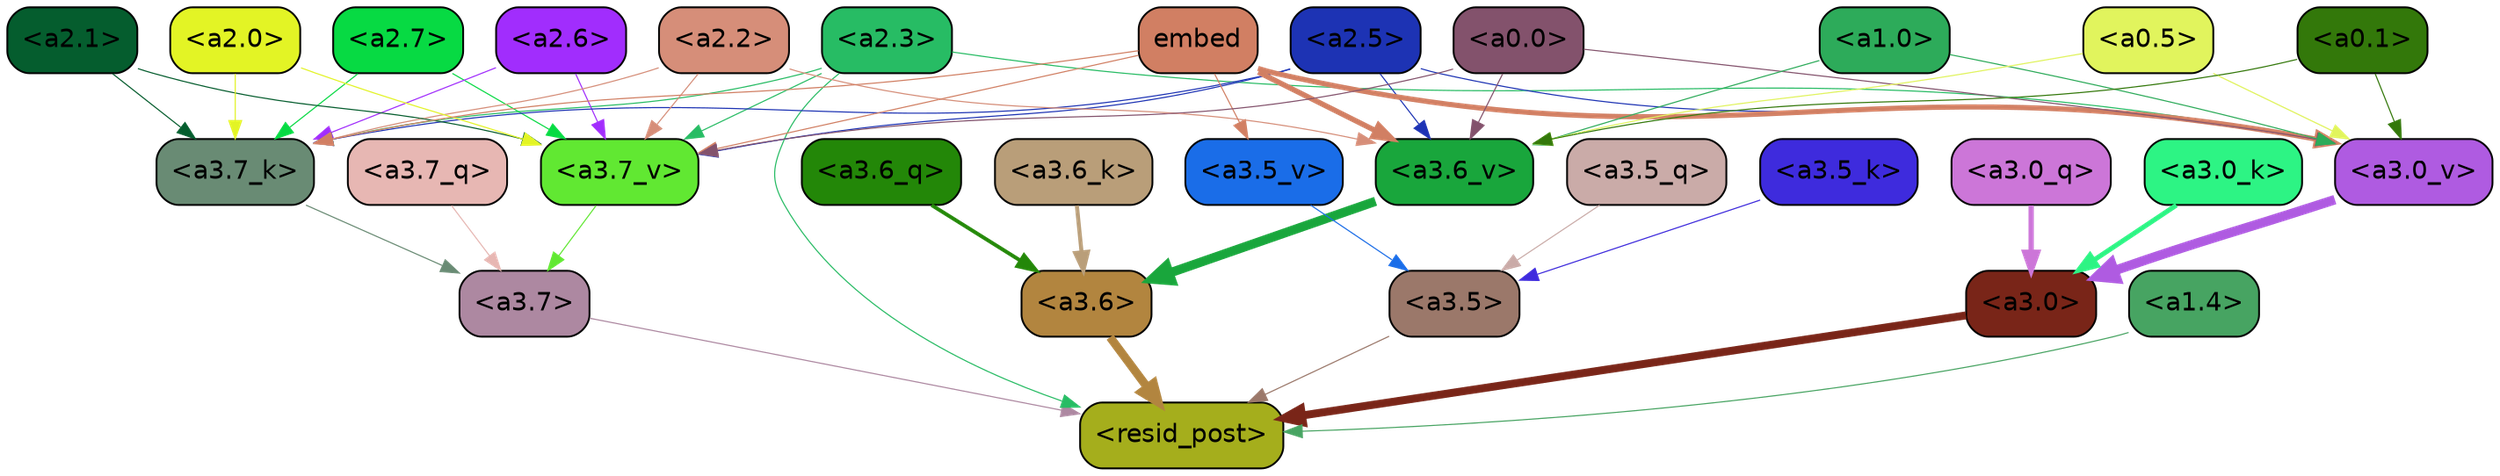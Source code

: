 strict digraph "" {
	graph [bgcolor=transparent,
		layout=dot,
		overlap=false,
		splines=true
	];
	"<a3.7>"	[color=black,
		fillcolor="#ad88a1",
		fontname=Helvetica,
		shape=box,
		style="filled, rounded"];
	"<resid_post>"	[color=black,
		fillcolor="#a5ae1c",
		fontname=Helvetica,
		shape=box,
		style="filled, rounded"];
	"<a3.7>" -> "<resid_post>"	[color="#ad88a1",
		penwidth=0.6];
	"<a3.6>"	[color=black,
		fillcolor="#b2853f",
		fontname=Helvetica,
		shape=box,
		style="filled, rounded"];
	"<a3.6>" -> "<resid_post>"	[color="#b2853f",
		penwidth=4.648244500160217];
	"<a3.5>"	[color=black,
		fillcolor="#9b786a",
		fontname=Helvetica,
		shape=box,
		style="filled, rounded"];
	"<a3.5>" -> "<resid_post>"	[color="#9b786a",
		penwidth=0.6];
	"<a3.0>"	[color=black,
		fillcolor="#792518",
		fontname=Helvetica,
		shape=box,
		style="filled, rounded"];
	"<a3.0>" -> "<resid_post>"	[color="#792518",
		penwidth=4.3288813829422];
	"<a2.3>"	[color=black,
		fillcolor="#27bc64",
		fontname=Helvetica,
		shape=box,
		style="filled, rounded"];
	"<a2.3>" -> "<resid_post>"	[color="#27bc64",
		penwidth=0.6];
	"<a3.7_k>"	[color=black,
		fillcolor="#698b74",
		fontname=Helvetica,
		shape=box,
		style="filled, rounded"];
	"<a2.3>" -> "<a3.7_k>"	[color="#27bc64",
		penwidth=0.6];
	"<a3.7_v>"	[color=black,
		fillcolor="#61e832",
		fontname=Helvetica,
		shape=box,
		style="filled, rounded"];
	"<a2.3>" -> "<a3.7_v>"	[color="#27bc64",
		penwidth=0.6];
	"<a3.0_v>"	[color=black,
		fillcolor="#af5be1",
		fontname=Helvetica,
		shape=box,
		style="filled, rounded"];
	"<a2.3>" -> "<a3.0_v>"	[color="#27bc64",
		penwidth=0.6];
	"<a1.4>"	[color=black,
		fillcolor="#47a462",
		fontname=Helvetica,
		shape=box,
		style="filled, rounded"];
	"<a1.4>" -> "<resid_post>"	[color="#47a462",
		penwidth=0.6];
	"<a3.7_q>"	[color=black,
		fillcolor="#e7b7b3",
		fontname=Helvetica,
		shape=box,
		style="filled, rounded"];
	"<a3.7_q>" -> "<a3.7>"	[color="#e7b7b3",
		penwidth=0.6];
	"<a3.6_q>"	[color=black,
		fillcolor="#238708",
		fontname=Helvetica,
		shape=box,
		style="filled, rounded"];
	"<a3.6_q>" -> "<a3.6>"	[color="#238708",
		penwidth=2.03758105635643];
	"<a3.5_q>"	[color=black,
		fillcolor="#caaba8",
		fontname=Helvetica,
		shape=box,
		style="filled, rounded"];
	"<a3.5_q>" -> "<a3.5>"	[color="#caaba8",
		penwidth=0.6];
	"<a3.0_q>"	[color=black,
		fillcolor="#cc76d8",
		fontname=Helvetica,
		shape=box,
		style="filled, rounded"];
	"<a3.0_q>" -> "<a3.0>"	[color="#cc76d8",
		penwidth=2.8638100624084473];
	"<a3.7_k>" -> "<a3.7>"	[color="#698b74",
		penwidth=0.6];
	"<a3.6_k>"	[color=black,
		fillcolor="#b99e79",
		fontname=Helvetica,
		shape=box,
		style="filled, rounded"];
	"<a3.6_k>" -> "<a3.6>"	[color="#b99e79",
		penwidth=2.174198240041733];
	"<a3.5_k>"	[color=black,
		fillcolor="#3e2bdd",
		fontname=Helvetica,
		shape=box,
		style="filled, rounded"];
	"<a3.5_k>" -> "<a3.5>"	[color="#3e2bdd",
		penwidth=0.6];
	"<a3.0_k>"	[color=black,
		fillcolor="#2df484",
		fontname=Helvetica,
		shape=box,
		style="filled, rounded"];
	"<a3.0_k>" -> "<a3.0>"	[color="#2df484",
		penwidth=2.6274144649505615];
	"<a3.7_v>" -> "<a3.7>"	[color="#61e832",
		penwidth=0.6];
	"<a3.6_v>"	[color=black,
		fillcolor="#19a63c",
		fontname=Helvetica,
		shape=box,
		style="filled, rounded"];
	"<a3.6_v>" -> "<a3.6>"	[color="#19a63c",
		penwidth=5.002329230308533];
	"<a3.5_v>"	[color=black,
		fillcolor="#1a6de8",
		fontname=Helvetica,
		shape=box,
		style="filled, rounded"];
	"<a3.5_v>" -> "<a3.5>"	[color="#1a6de8",
		penwidth=0.6];
	"<a3.0_v>" -> "<a3.0>"	[color="#af5be1",
		penwidth=5.188832879066467];
	"<a2.7>"	[color=black,
		fillcolor="#07da43",
		fontname=Helvetica,
		shape=box,
		style="filled, rounded"];
	"<a2.7>" -> "<a3.7_k>"	[color="#07da43",
		penwidth=0.6];
	"<a2.7>" -> "<a3.7_v>"	[color="#07da43",
		penwidth=0.6];
	"<a2.6>"	[color=black,
		fillcolor="#a12dfd",
		fontname=Helvetica,
		shape=box,
		style="filled, rounded"];
	"<a2.6>" -> "<a3.7_k>"	[color="#a12dfd",
		penwidth=0.6];
	"<a2.6>" -> "<a3.7_v>"	[color="#a12dfd",
		penwidth=0.6];
	"<a2.5>"	[color=black,
		fillcolor="#1d33b4",
		fontname=Helvetica,
		shape=box,
		style="filled, rounded"];
	"<a2.5>" -> "<a3.7_k>"	[color="#1d33b4",
		penwidth=0.6];
	"<a2.5>" -> "<a3.7_v>"	[color="#1d33b4",
		penwidth=0.6];
	"<a2.5>" -> "<a3.6_v>"	[color="#1d33b4",
		penwidth=0.6];
	"<a2.5>" -> "<a3.0_v>"	[color="#1d33b4",
		penwidth=0.6];
	"<a2.2>"	[color=black,
		fillcolor="#d68e79",
		fontname=Helvetica,
		shape=box,
		style="filled, rounded"];
	"<a2.2>" -> "<a3.7_k>"	[color="#d68e79",
		penwidth=0.6];
	"<a2.2>" -> "<a3.7_v>"	[color="#d68e79",
		penwidth=0.6];
	"<a2.2>" -> "<a3.6_v>"	[color="#d68e79",
		penwidth=0.6];
	"<a2.1>"	[color=black,
		fillcolor="#055d2e",
		fontname=Helvetica,
		shape=box,
		style="filled, rounded"];
	"<a2.1>" -> "<a3.7_k>"	[color="#055d2e",
		penwidth=0.6];
	"<a2.1>" -> "<a3.7_v>"	[color="#055d2e",
		penwidth=0.6];
	"<a2.0>"	[color=black,
		fillcolor="#e3f425",
		fontname=Helvetica,
		shape=box,
		style="filled, rounded"];
	"<a2.0>" -> "<a3.7_k>"	[color="#e3f425",
		penwidth=0.6];
	"<a2.0>" -> "<a3.7_v>"	[color="#e3f425",
		penwidth=0.6];
	embed	[color=black,
		fillcolor="#d17f63",
		fontname=Helvetica,
		shape=box,
		style="filled, rounded"];
	embed -> "<a3.7_k>"	[color="#d17f63",
		penwidth=0.6];
	embed -> "<a3.7_v>"	[color="#d17f63",
		penwidth=0.6];
	embed -> "<a3.6_v>"	[color="#d17f63",
		penwidth=2.882729172706604];
	embed -> "<a3.5_v>"	[color="#d17f63",
		penwidth=0.6];
	embed -> "<a3.0_v>"	[color="#d17f63",
		penwidth=2.812090039253235];
	"<a0.0>"	[color=black,
		fillcolor="#83526c",
		fontname=Helvetica,
		shape=box,
		style="filled, rounded"];
	"<a0.0>" -> "<a3.7_v>"	[color="#83526c",
		penwidth=0.6];
	"<a0.0>" -> "<a3.6_v>"	[color="#83526c",
		penwidth=0.6];
	"<a0.0>" -> "<a3.0_v>"	[color="#83526c",
		penwidth=0.6];
	"<a1.0>"	[color=black,
		fillcolor="#2dab5a",
		fontname=Helvetica,
		shape=box,
		style="filled, rounded"];
	"<a1.0>" -> "<a3.6_v>"	[color="#2dab5a",
		penwidth=0.6];
	"<a1.0>" -> "<a3.0_v>"	[color="#2dab5a",
		penwidth=0.6];
	"<a0.5>"	[color=black,
		fillcolor="#e1f45d",
		fontname=Helvetica,
		shape=box,
		style="filled, rounded"];
	"<a0.5>" -> "<a3.6_v>"	[color="#e1f45d",
		penwidth=0.6];
	"<a0.5>" -> "<a3.0_v>"	[color="#e1f45d",
		penwidth=0.6281400918960571];
	"<a0.1>"	[color=black,
		fillcolor="#33780a",
		fontname=Helvetica,
		shape=box,
		style="filled, rounded"];
	"<a0.1>" -> "<a3.6_v>"	[color="#33780a",
		penwidth=0.6];
	"<a0.1>" -> "<a3.0_v>"	[color="#33780a",
		penwidth=0.6];
}
